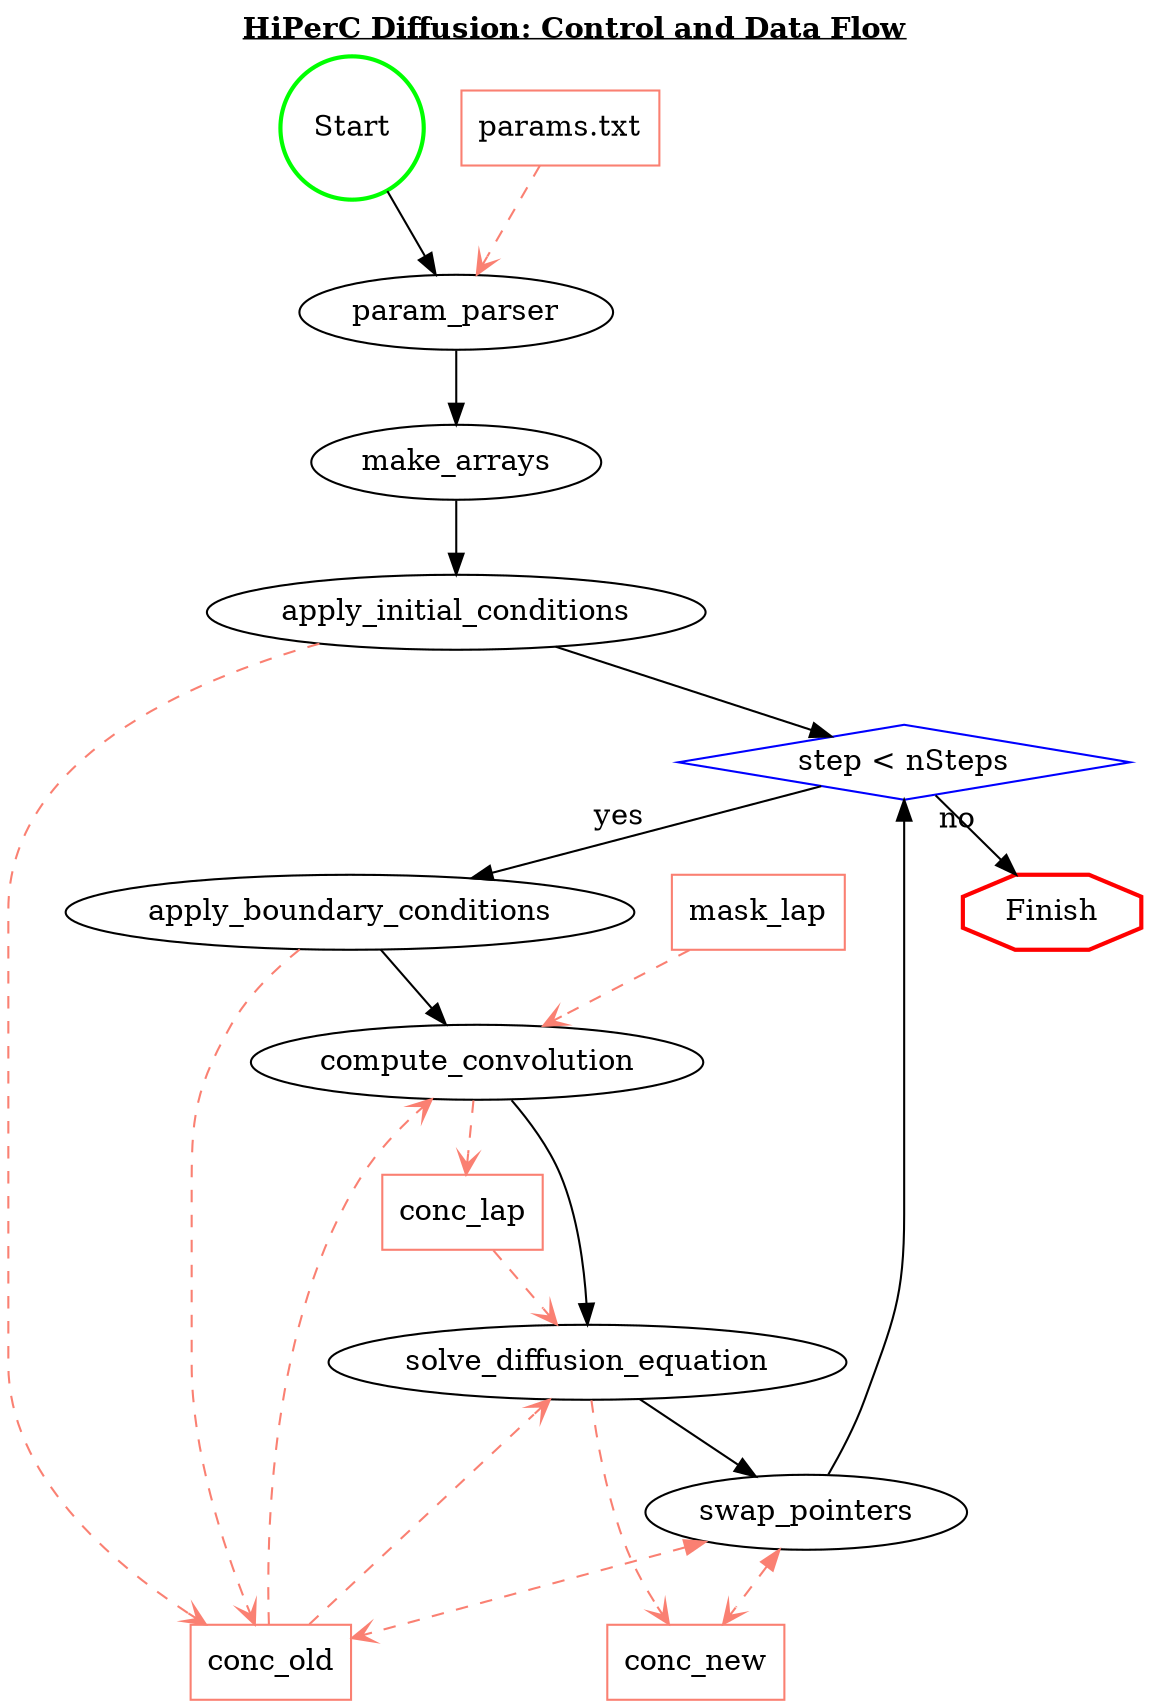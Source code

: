 digraph cpu_serial {
    labelloc = t;
    label = < <U><B>HiPerC Diffusion: Control and Data Flow</B></U> >;

    # === Control Flow ===
    Start
    -> param_parser
    -> make_arrays
    -> apply_initial_conditions
    -> "step < nSteps"
    [arrowhead=normal]
    ;

    "step < nSteps" -> apply_boundary_conditions [xlabel="yes"];
    "step < nSteps" -> Finish [xlabel="no"];
    swap_pointers -> "step < nSteps" [weight=2.5];

    apply_boundary_conditions
    -> compute_convolution
    -> solve_diffusion_equation
    -> swap_pointers
    [arrowhead=normal]
    ;

    # === Data Flow ===
    apply_initial_conditions -> "conc_old" [color=salmon style=dashed arrowhead=vee];
    apply_boundary_conditions -> "conc_old" [color=salmon style=dashed arrowhead=vee];
    "params.txt" -> param_parser [color=salmon style=dashed arrowhead=vee];
    "conc_old" -> compute_convolution [color=salmon style=dashed arrowhead=vee];
    "mask_lap" -> compute_convolution [color=salmon style=dashed arrowhead=vee];
    compute_convolution -> "conc_lap" [color=salmon style=dashed arrowhead=vee];
    "conc_old" -> solve_diffusion_equation [color=salmon style=dashed arrowhead=vee];
    "conc_lap" -> solve_diffusion_equation [color=salmon style=dashed arrowhead=vee];
    solve_diffusion_equation -> "conc_new" [color=salmon style=dashed arrowhead=vee];
    swap_pointers -> "conc_old" [dir=both color=salmon style=dashed arrowhead=vee];
    swap_pointers -> "conc_new" [dir=both color=salmon style=dashed arrowhead=vee];

    # === Node Shapes ===
    compute_convolution [penwidth=1];
    solve_diffusion_equation [penwidth=1];
    swap_pointers [penwidth=1];

    Start [shape=circle color=green fillcolor=white penwidth=2];
    param_parser [penwidth=1];
    make_arrays [penwidth=1];
    param_parser [penwidth=1];
    apply_initial_conditions [penwidth=1];
    apply_boundary_conditions [penwidth=1];
    Finish [shape=octagon color=red fillcolor=white penwidth=2];

    "step < nSteps" [shape=diamond style=filled color=blue fillcolor=white penwidth=1];
    "params.txt" [shape=rectangle style=filled color=salmon fillcolor=white penwidth=1];
    "mask_lap" [shape=rectangle style=filled color=salmon fillcolor=white penwidth=1];
    "conc_lap" [shape=rectangle style=filled color=salmon fillcolor=white penwidth=1];
    "conc_old" [shape=rectangle style=filled color=salmon fillcolor=white penwidth=1];
    "conc_new" [shape=rectangle style=filled color=salmon fillcolor=white penwidth=1];
}
